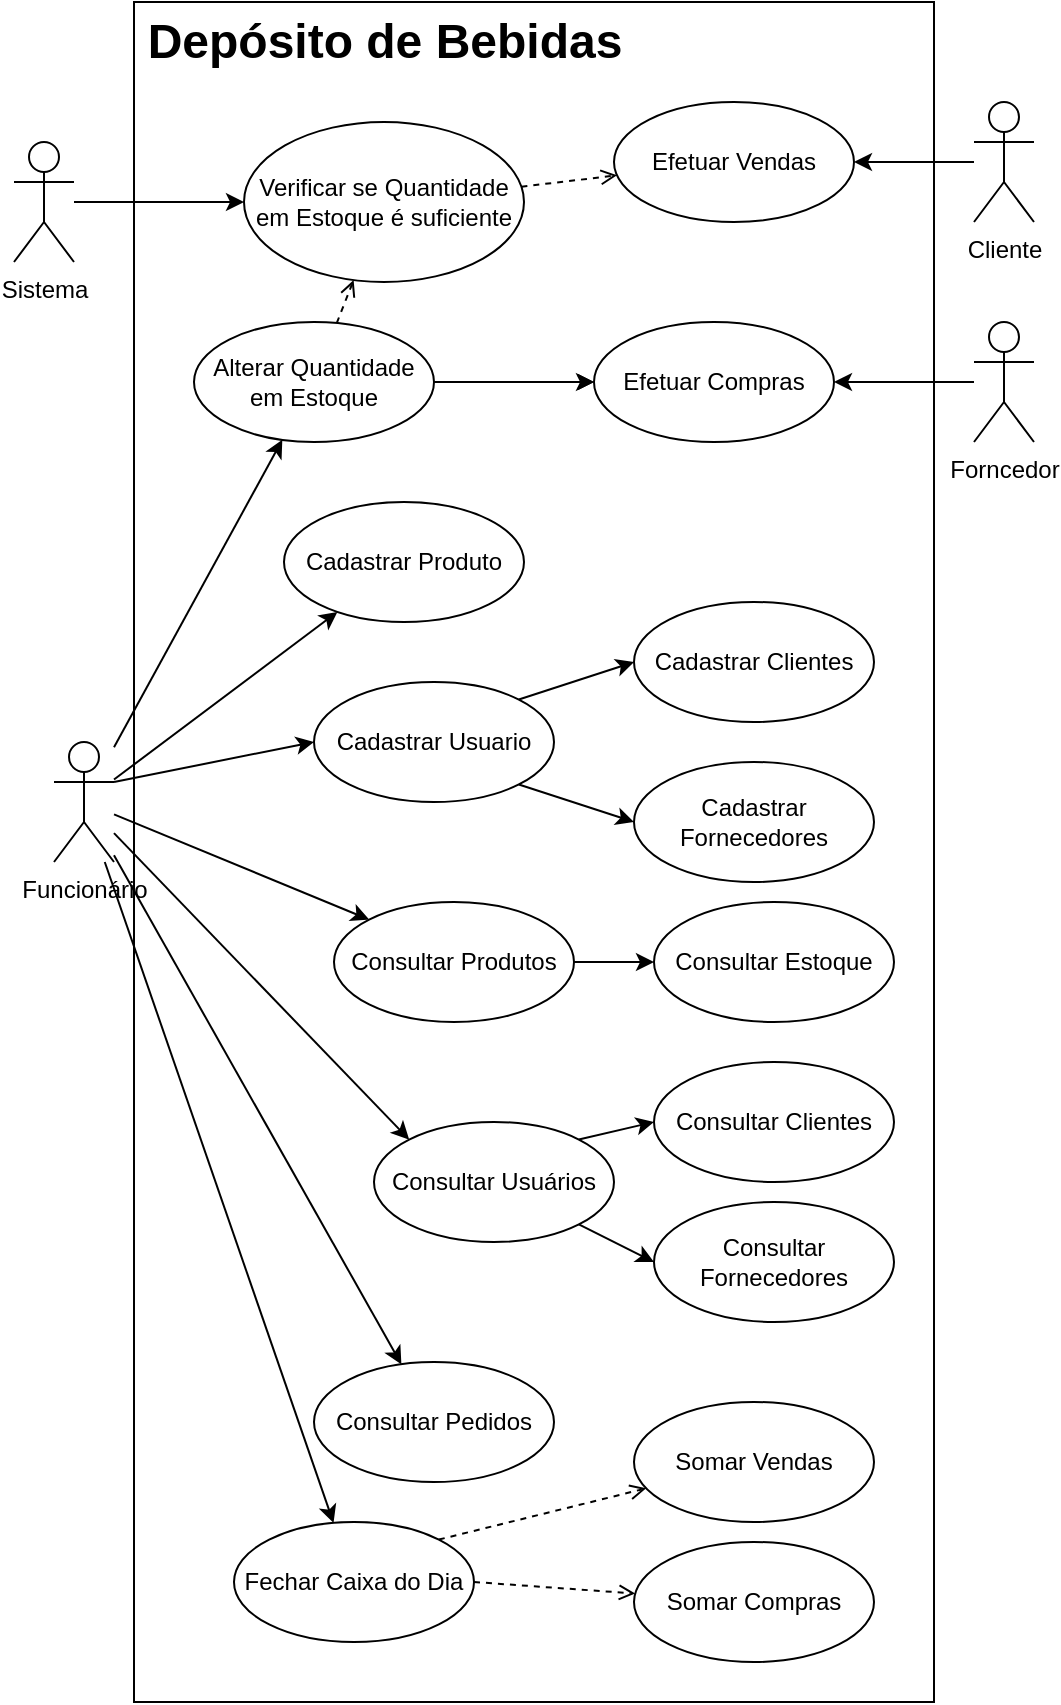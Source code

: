 <mxfile version="19.0.2" type="device"><diagram id="W87fKZzrCIwGmwfPWGJE" name="Page-1"><mxGraphModel dx="2378" dy="889" grid="1" gridSize="10" guides="1" tooltips="1" connect="1" arrows="1" fold="1" page="1" pageScale="1" pageWidth="850" pageHeight="1100" math="0" shadow="0"><root><mxCell id="0"/><mxCell id="1" parent="0"/><mxCell id="janxXNG55wY3QWEcazZP-41" value="" style="rounded=0;whiteSpace=wrap;html=1;" parent="1" vertex="1"><mxGeometry x="240" y="80" width="400" height="850" as="geometry"/></mxCell><mxCell id="janxXNG55wY3QWEcazZP-11" value="" style="rounded=0;orthogonalLoop=1;jettySize=auto;html=1;" parent="1" source="janxXNG55wY3QWEcazZP-9" target="janxXNG55wY3QWEcazZP-10" edge="1"><mxGeometry relative="1" as="geometry"/></mxCell><mxCell id="janxXNG55wY3QWEcazZP-13" value="" style="edgeStyle=none;rounded=0;orthogonalLoop=1;jettySize=auto;html=1;" parent="1" source="janxXNG55wY3QWEcazZP-9" target="janxXNG55wY3QWEcazZP-12" edge="1"><mxGeometry relative="1" as="geometry"/></mxCell><mxCell id="janxXNG55wY3QWEcazZP-15" value="" style="edgeStyle=none;rounded=0;orthogonalLoop=1;jettySize=auto;html=1;" parent="1" source="janxXNG55wY3QWEcazZP-9" target="janxXNG55wY3QWEcazZP-14" edge="1"><mxGeometry relative="1" as="geometry"/></mxCell><mxCell id="janxXNG55wY3QWEcazZP-17" value="" style="edgeStyle=none;rounded=0;orthogonalLoop=1;jettySize=auto;html=1;" parent="1" source="janxXNG55wY3QWEcazZP-9" target="janxXNG55wY3QWEcazZP-16" edge="1"><mxGeometry relative="1" as="geometry"/></mxCell><mxCell id="janxXNG55wY3QWEcazZP-9" value="Funcionário" style="shape=umlActor;verticalLabelPosition=bottom;verticalAlign=top;html=1;outlineConnect=0;" parent="1" vertex="1"><mxGeometry x="200" y="450" width="30" height="60" as="geometry"/></mxCell><mxCell id="janxXNG55wY3QWEcazZP-10" value="Cadastrar Produto" style="ellipse;whiteSpace=wrap;html=1;verticalAlign=middle;" parent="1" vertex="1"><mxGeometry x="315" y="330" width="120" height="60" as="geometry"/></mxCell><mxCell id="janxXNG55wY3QWEcazZP-36" value="" style="edgeStyle=none;rounded=0;orthogonalLoop=1;jettySize=auto;html=1;startArrow=none;startFill=0;endArrow=open;endFill=0;dashed=1;exitX=1;exitY=0;exitDx=0;exitDy=0;" parent="1" source="janxXNG55wY3QWEcazZP-16" target="janxXNG55wY3QWEcazZP-35" edge="1"><mxGeometry relative="1" as="geometry"/></mxCell><mxCell id="janxXNG55wY3QWEcazZP-38" value="" style="edgeStyle=none;rounded=0;orthogonalLoop=1;jettySize=auto;html=1;startArrow=none;startFill=0;endArrow=open;endFill=0;dashed=1;exitX=1;exitY=0.5;exitDx=0;exitDy=0;" parent="1" source="janxXNG55wY3QWEcazZP-16" target="janxXNG55wY3QWEcazZP-37" edge="1"><mxGeometry relative="1" as="geometry"/></mxCell><mxCell id="janxXNG55wY3QWEcazZP-12" value="Consultar Pedidos" style="ellipse;whiteSpace=wrap;html=1;verticalAlign=middle;" parent="1" vertex="1"><mxGeometry x="330" y="760" width="120" height="60" as="geometry"/></mxCell><mxCell id="janxXNG55wY3QWEcazZP-19" value="" style="edgeStyle=none;rounded=0;orthogonalLoop=1;jettySize=auto;html=1;" parent="1" source="janxXNG55wY3QWEcazZP-14" target="janxXNG55wY3QWEcazZP-18" edge="1"><mxGeometry relative="1" as="geometry"/></mxCell><mxCell id="janxXNG55wY3QWEcazZP-20" value="" style="edgeStyle=none;rounded=0;orthogonalLoop=1;jettySize=auto;html=1;startArrow=none;startFill=0;endArrow=open;endFill=0;dashed=1;" parent="1" source="janxXNG55wY3QWEcazZP-14" target="janxXNG55wY3QWEcazZP-18" edge="1"><mxGeometry relative="1" as="geometry"/></mxCell><mxCell id="janxXNG55wY3QWEcazZP-30" style="edgeStyle=none;rounded=0;orthogonalLoop=1;jettySize=auto;html=1;startArrow=none;startFill=0;endArrow=open;endFill=0;dashed=1;" parent="1" source="janxXNG55wY3QWEcazZP-14" target="janxXNG55wY3QWEcazZP-27" edge="1"><mxGeometry relative="1" as="geometry"/></mxCell><mxCell id="janxXNG55wY3QWEcazZP-14" value="Alterar Quantidade em Estoque" style="ellipse;whiteSpace=wrap;html=1;verticalAlign=middle;" parent="1" vertex="1"><mxGeometry x="270" y="240" width="120" height="60" as="geometry"/></mxCell><mxCell id="janxXNG55wY3QWEcazZP-16" value="Fechar Caixa do Dia" style="ellipse;whiteSpace=wrap;html=1;verticalAlign=middle;" parent="1" vertex="1"><mxGeometry x="290" y="840" width="120" height="60" as="geometry"/></mxCell><mxCell id="janxXNG55wY3QWEcazZP-18" value="Efetuar Compras" style="ellipse;whiteSpace=wrap;html=1;" parent="1" vertex="1"><mxGeometry x="470" y="240" width="120" height="60" as="geometry"/></mxCell><mxCell id="janxXNG55wY3QWEcazZP-21" value="Efetuar Vendas" style="ellipse;whiteSpace=wrap;html=1;" parent="1" vertex="1"><mxGeometry x="480" y="130" width="120" height="60" as="geometry"/></mxCell><mxCell id="janxXNG55wY3QWEcazZP-34" style="edgeStyle=none;rounded=0;orthogonalLoop=1;jettySize=auto;html=1;entryX=1;entryY=0.5;entryDx=0;entryDy=0;" parent="1" source="janxXNG55wY3QWEcazZP-23" target="janxXNG55wY3QWEcazZP-21" edge="1"><mxGeometry relative="1" as="geometry"/></mxCell><mxCell id="janxXNG55wY3QWEcazZP-23" value="Cliente&lt;br&gt;" style="shape=umlActor;verticalLabelPosition=bottom;verticalAlign=top;html=1;outlineConnect=0;" parent="1" vertex="1"><mxGeometry x="660" y="130" width="30" height="60" as="geometry"/></mxCell><mxCell id="janxXNG55wY3QWEcazZP-25" style="edgeStyle=none;rounded=0;orthogonalLoop=1;jettySize=auto;html=1;" parent="1" source="janxXNG55wY3QWEcazZP-24" target="janxXNG55wY3QWEcazZP-18" edge="1"><mxGeometry relative="1" as="geometry"/></mxCell><mxCell id="janxXNG55wY3QWEcazZP-24" value="Forncedor" style="shape=umlActor;verticalLabelPosition=bottom;verticalAlign=top;html=1;outlineConnect=0;" parent="1" vertex="1"><mxGeometry x="660" y="240" width="30" height="60" as="geometry"/></mxCell><mxCell id="janxXNG55wY3QWEcazZP-31" style="edgeStyle=none;rounded=0;orthogonalLoop=1;jettySize=auto;html=1;startArrow=none;startFill=0;endArrow=open;endFill=0;dashed=1;" parent="1" source="janxXNG55wY3QWEcazZP-27" target="janxXNG55wY3QWEcazZP-21" edge="1"><mxGeometry relative="1" as="geometry"/></mxCell><mxCell id="janxXNG55wY3QWEcazZP-27" value="Verificar se Quantidade em Estoque é suficiente" style="ellipse;whiteSpace=wrap;html=1;" parent="1" vertex="1"><mxGeometry x="295" y="140" width="140" height="80" as="geometry"/></mxCell><mxCell id="janxXNG55wY3QWEcazZP-33" style="edgeStyle=none;rounded=0;orthogonalLoop=1;jettySize=auto;html=1;" parent="1" source="janxXNG55wY3QWEcazZP-32" target="janxXNG55wY3QWEcazZP-27" edge="1"><mxGeometry relative="1" as="geometry"/></mxCell><mxCell id="janxXNG55wY3QWEcazZP-32" value="Sistema" style="shape=umlActor;verticalLabelPosition=bottom;verticalAlign=top;html=1;outlineConnect=0;" parent="1" vertex="1"><mxGeometry x="180" y="150" width="30" height="60" as="geometry"/></mxCell><mxCell id="janxXNG55wY3QWEcazZP-35" value="Somar Vendas" style="ellipse;whiteSpace=wrap;html=1;verticalAlign=middle;" parent="1" vertex="1"><mxGeometry x="490" y="780" width="120" height="60" as="geometry"/></mxCell><mxCell id="janxXNG55wY3QWEcazZP-37" value="Somar Compras" style="ellipse;whiteSpace=wrap;html=1;verticalAlign=middle;" parent="1" vertex="1"><mxGeometry x="490" y="850" width="120" height="60" as="geometry"/></mxCell><mxCell id="janxXNG55wY3QWEcazZP-42" value="Depósito de Bebidas" style="text;strokeColor=none;fillColor=none;html=1;fontSize=24;fontStyle=1;verticalAlign=middle;align=center;" parent="1" vertex="1"><mxGeometry x="240" y="80" width="250" height="40" as="geometry"/></mxCell><mxCell id="dLevVpjR-EYbbo4opmfC-1" value="Consultar Usuários" style="ellipse;whiteSpace=wrap;html=1;verticalAlign=middle;" vertex="1" parent="1"><mxGeometry x="360" y="640" width="120" height="60" as="geometry"/></mxCell><mxCell id="dLevVpjR-EYbbo4opmfC-2" value="Consultar Clientes" style="ellipse;whiteSpace=wrap;html=1;verticalAlign=middle;" vertex="1" parent="1"><mxGeometry x="500" y="610" width="120" height="60" as="geometry"/></mxCell><mxCell id="dLevVpjR-EYbbo4opmfC-3" value="Consultar Fornecedores" style="ellipse;whiteSpace=wrap;html=1;verticalAlign=middle;" vertex="1" parent="1"><mxGeometry x="500" y="680" width="120" height="60" as="geometry"/></mxCell><mxCell id="dLevVpjR-EYbbo4opmfC-4" value="Consultar Produtos" style="ellipse;whiteSpace=wrap;html=1;verticalAlign=middle;" vertex="1" parent="1"><mxGeometry x="340" y="530" width="120" height="60" as="geometry"/></mxCell><mxCell id="dLevVpjR-EYbbo4opmfC-5" value="Consultar Estoque" style="ellipse;whiteSpace=wrap;html=1;verticalAlign=middle;" vertex="1" parent="1"><mxGeometry x="500" y="530" width="120" height="60" as="geometry"/></mxCell><mxCell id="dLevVpjR-EYbbo4opmfC-6" value="Cadastrar Usuario" style="ellipse;whiteSpace=wrap;html=1;verticalAlign=middle;" vertex="1" parent="1"><mxGeometry x="330" y="420" width="120" height="60" as="geometry"/></mxCell><mxCell id="dLevVpjR-EYbbo4opmfC-8" value="Cadastrar Clientes" style="ellipse;whiteSpace=wrap;html=1;verticalAlign=middle;" vertex="1" parent="1"><mxGeometry x="490" y="380" width="120" height="60" as="geometry"/></mxCell><mxCell id="dLevVpjR-EYbbo4opmfC-9" value="Cadastrar Fornecedores" style="ellipse;whiteSpace=wrap;html=1;verticalAlign=middle;" vertex="1" parent="1"><mxGeometry x="490" y="460" width="120" height="60" as="geometry"/></mxCell><mxCell id="dLevVpjR-EYbbo4opmfC-15" value="" style="rounded=0;orthogonalLoop=1;jettySize=auto;html=1;entryX=0;entryY=0.5;entryDx=0;entryDy=0;exitX=1;exitY=0.333;exitDx=0;exitDy=0;exitPerimeter=0;" edge="1" parent="1" source="janxXNG55wY3QWEcazZP-9" target="dLevVpjR-EYbbo4opmfC-6"><mxGeometry relative="1" as="geometry"><mxPoint x="240" y="478.75" as="sourcePoint"/><mxPoint x="351.718" y="394.962" as="targetPoint"/></mxGeometry></mxCell><mxCell id="dLevVpjR-EYbbo4opmfC-16" value="" style="rounded=0;orthogonalLoop=1;jettySize=auto;html=1;entryX=0;entryY=0;entryDx=0;entryDy=0;" edge="1" parent="1" source="janxXNG55wY3QWEcazZP-9" target="dLevVpjR-EYbbo4opmfC-4"><mxGeometry relative="1" as="geometry"><mxPoint x="240" y="480" as="sourcePoint"/><mxPoint x="340.0" y="460" as="targetPoint"/></mxGeometry></mxCell><mxCell id="dLevVpjR-EYbbo4opmfC-18" value="" style="rounded=0;orthogonalLoop=1;jettySize=auto;html=1;entryX=0;entryY=0;entryDx=0;entryDy=0;" edge="1" parent="1" source="janxXNG55wY3QWEcazZP-9" target="dLevVpjR-EYbbo4opmfC-1"><mxGeometry relative="1" as="geometry"><mxPoint x="240" y="498.289" as="sourcePoint"/><mxPoint x="367.574" y="568.787" as="targetPoint"/></mxGeometry></mxCell><mxCell id="dLevVpjR-EYbbo4opmfC-20" value="" style="rounded=0;orthogonalLoop=1;jettySize=auto;html=1;entryX=0;entryY=0.5;entryDx=0;entryDy=0;exitX=1;exitY=0;exitDx=0;exitDy=0;" edge="1" parent="1" source="dLevVpjR-EYbbo4opmfC-6" target="dLevVpjR-EYbbo4opmfC-8"><mxGeometry relative="1" as="geometry"><mxPoint x="240" y="480" as="sourcePoint"/><mxPoint x="340.0" y="460" as="targetPoint"/></mxGeometry></mxCell><mxCell id="dLevVpjR-EYbbo4opmfC-21" value="" style="rounded=0;orthogonalLoop=1;jettySize=auto;html=1;entryX=0;entryY=0.5;entryDx=0;entryDy=0;exitX=1;exitY=1;exitDx=0;exitDy=0;" edge="1" parent="1" source="dLevVpjR-EYbbo4opmfC-6" target="dLevVpjR-EYbbo4opmfC-9"><mxGeometry relative="1" as="geometry"><mxPoint x="442.426" y="438.787" as="sourcePoint"/><mxPoint x="500.0" y="420" as="targetPoint"/></mxGeometry></mxCell><mxCell id="dLevVpjR-EYbbo4opmfC-22" value="" style="rounded=0;orthogonalLoop=1;jettySize=auto;html=1;entryX=0;entryY=0.5;entryDx=0;entryDy=0;exitX=1;exitY=0.5;exitDx=0;exitDy=0;" edge="1" parent="1" source="dLevVpjR-EYbbo4opmfC-4" target="dLevVpjR-EYbbo4opmfC-5"><mxGeometry relative="1" as="geometry"><mxPoint x="440" y="480" as="sourcePoint"/><mxPoint x="500.0" y="500" as="targetPoint"/></mxGeometry></mxCell><mxCell id="dLevVpjR-EYbbo4opmfC-23" value="" style="rounded=0;orthogonalLoop=1;jettySize=auto;html=1;entryX=0;entryY=0.5;entryDx=0;entryDy=0;exitX=1;exitY=0;exitDx=0;exitDy=0;" edge="1" parent="1" source="dLevVpjR-EYbbo4opmfC-1" target="dLevVpjR-EYbbo4opmfC-2"><mxGeometry relative="1" as="geometry"><mxPoint x="470.0" y="570" as="sourcePoint"/><mxPoint x="510.0" y="570" as="targetPoint"/></mxGeometry></mxCell><mxCell id="dLevVpjR-EYbbo4opmfC-24" value="" style="rounded=0;orthogonalLoop=1;jettySize=auto;html=1;entryX=0;entryY=0.5;entryDx=0;entryDy=0;exitX=1;exitY=1;exitDx=0;exitDy=0;" edge="1" parent="1" source="dLevVpjR-EYbbo4opmfC-1" target="dLevVpjR-EYbbo4opmfC-3"><mxGeometry relative="1" as="geometry"><mxPoint x="472.426" y="658.787" as="sourcePoint"/><mxPoint x="510.0" y="650" as="targetPoint"/></mxGeometry></mxCell></root></mxGraphModel></diagram></mxfile>